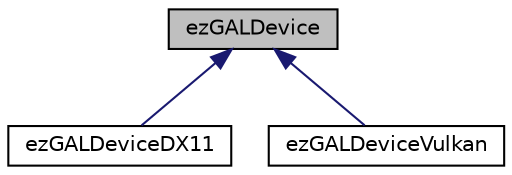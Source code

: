 digraph "ezGALDevice"
{
 // LATEX_PDF_SIZE
  edge [fontname="Helvetica",fontsize="10",labelfontname="Helvetica",labelfontsize="10"];
  node [fontname="Helvetica",fontsize="10",shape=record];
  Node1 [label="ezGALDevice",height=0.2,width=0.4,color="black", fillcolor="grey75", style="filled", fontcolor="black",tooltip="The ezRenderDevice class is the primary interface for interactions with rendering APIs It contains a ..."];
  Node1 -> Node2 [dir="back",color="midnightblue",fontsize="10",style="solid",fontname="Helvetica"];
  Node2 [label="ezGALDeviceDX11",height=0.2,width=0.4,color="black", fillcolor="white", style="filled",URL="$d3/d78/classez_g_a_l_device_d_x11.htm",tooltip="The DX11 device implementation of the graphics abstraction layer."];
  Node1 -> Node3 [dir="back",color="midnightblue",fontsize="10",style="solid",fontname="Helvetica"];
  Node3 [label="ezGALDeviceVulkan",height=0.2,width=0.4,color="black", fillcolor="white", style="filled",URL="$d1/d02/classez_g_a_l_device_vulkan.htm",tooltip="The Vulkan device implementation of the graphics abstraction layer."];
}
